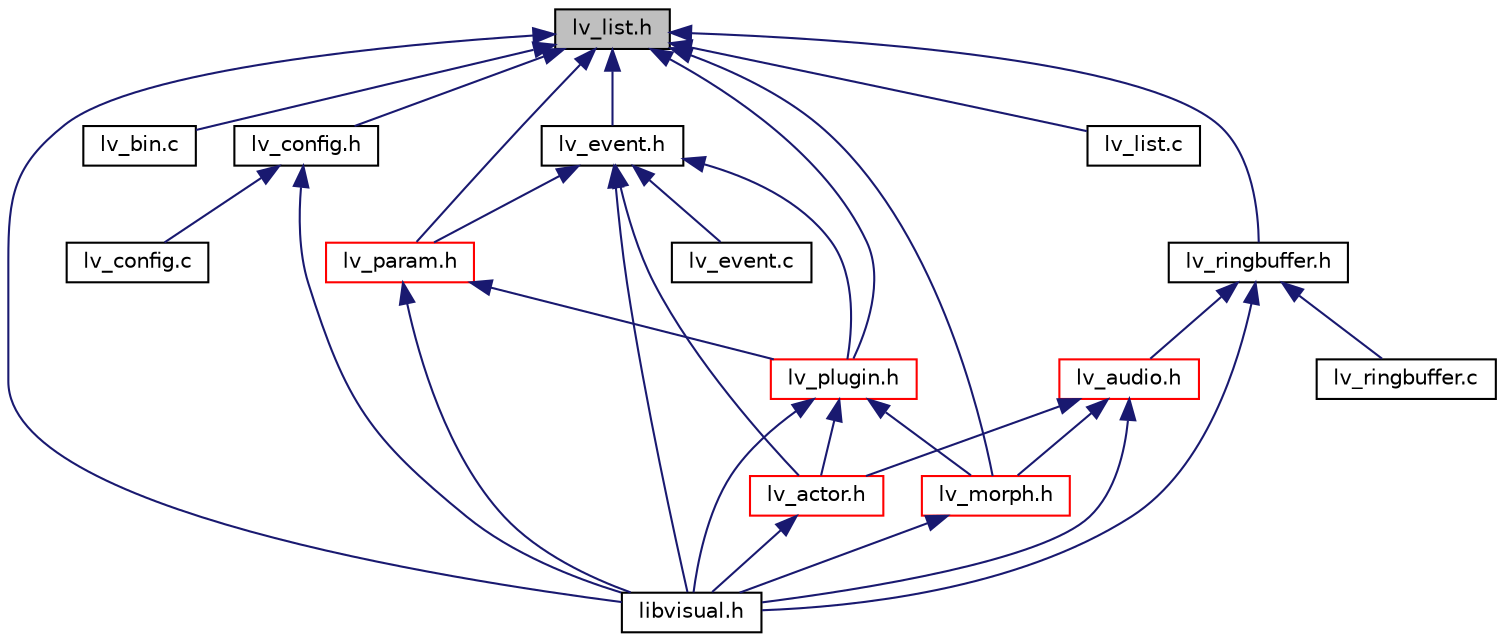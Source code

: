 digraph G
{
  edge [fontname="Helvetica",fontsize="10",labelfontname="Helvetica",labelfontsize="10"];
  node [fontname="Helvetica",fontsize="10",shape=record];
  Node1 [label="lv_list.h",height=0.2,width=0.4,color="black", fillcolor="grey75", style="filled" fontcolor="black"];
  Node1 -> Node2 [dir="back",color="midnightblue",fontsize="10",style="solid",fontname="Helvetica"];
  Node2 [label="libvisual.h",height=0.2,width=0.4,color="black", fillcolor="white", style="filled",URL="$libvisual_8h.html"];
  Node1 -> Node3 [dir="back",color="midnightblue",fontsize="10",style="solid",fontname="Helvetica"];
  Node3 [label="lv_bin.c",height=0.2,width=0.4,color="black", fillcolor="white", style="filled",URL="$lv__bin_8c.html"];
  Node1 -> Node4 [dir="back",color="midnightblue",fontsize="10",style="solid",fontname="Helvetica"];
  Node4 [label="lv_config.h",height=0.2,width=0.4,color="black", fillcolor="white", style="filled",URL="$lv__config_8h.html"];
  Node4 -> Node2 [dir="back",color="midnightblue",fontsize="10",style="solid",fontname="Helvetica"];
  Node4 -> Node5 [dir="back",color="midnightblue",fontsize="10",style="solid",fontname="Helvetica"];
  Node5 [label="lv_config.c",height=0.2,width=0.4,color="black", fillcolor="white", style="filled",URL="$lv__config_8c.html"];
  Node1 -> Node6 [dir="back",color="midnightblue",fontsize="10",style="solid",fontname="Helvetica"];
  Node6 [label="lv_event.h",height=0.2,width=0.4,color="black", fillcolor="white", style="filled",URL="$lv__event_8h.html"];
  Node6 -> Node2 [dir="back",color="midnightblue",fontsize="10",style="solid",fontname="Helvetica"];
  Node6 -> Node7 [dir="back",color="midnightblue",fontsize="10",style="solid",fontname="Helvetica"];
  Node7 [label="lv_actor.h",height=0.2,width=0.4,color="red", fillcolor="white", style="filled",URL="$lv__actor_8h.html"];
  Node7 -> Node2 [dir="back",color="midnightblue",fontsize="10",style="solid",fontname="Helvetica"];
  Node6 -> Node8 [dir="back",color="midnightblue",fontsize="10",style="solid",fontname="Helvetica"];
  Node8 [label="lv_event.c",height=0.2,width=0.4,color="black", fillcolor="white", style="filled",URL="$lv__event_8c.html"];
  Node6 -> Node9 [dir="back",color="midnightblue",fontsize="10",style="solid",fontname="Helvetica"];
  Node9 [label="lv_param.h",height=0.2,width=0.4,color="red", fillcolor="white", style="filled",URL="$lv__param_8h.html"];
  Node9 -> Node2 [dir="back",color="midnightblue",fontsize="10",style="solid",fontname="Helvetica"];
  Node9 -> Node10 [dir="back",color="midnightblue",fontsize="10",style="solid",fontname="Helvetica"];
  Node10 [label="lv_plugin.h",height=0.2,width=0.4,color="red", fillcolor="white", style="filled",URL="$lv__plugin_8h.html"];
  Node10 -> Node2 [dir="back",color="midnightblue",fontsize="10",style="solid",fontname="Helvetica"];
  Node10 -> Node7 [dir="back",color="midnightblue",fontsize="10",style="solid",fontname="Helvetica"];
  Node10 -> Node11 [dir="back",color="midnightblue",fontsize="10",style="solid",fontname="Helvetica"];
  Node11 [label="lv_morph.h",height=0.2,width=0.4,color="red", fillcolor="white", style="filled",URL="$lv__morph_8h.html"];
  Node11 -> Node2 [dir="back",color="midnightblue",fontsize="10",style="solid",fontname="Helvetica"];
  Node6 -> Node10 [dir="back",color="midnightblue",fontsize="10",style="solid",fontname="Helvetica"];
  Node1 -> Node9 [dir="back",color="midnightblue",fontsize="10",style="solid",fontname="Helvetica"];
  Node1 -> Node12 [dir="back",color="midnightblue",fontsize="10",style="solid",fontname="Helvetica"];
  Node12 [label="lv_list.c",height=0.2,width=0.4,color="black", fillcolor="white", style="filled",URL="$lv__list_8c.html"];
  Node1 -> Node11 [dir="back",color="midnightblue",fontsize="10",style="solid",fontname="Helvetica"];
  Node1 -> Node10 [dir="back",color="midnightblue",fontsize="10",style="solid",fontname="Helvetica"];
  Node1 -> Node13 [dir="back",color="midnightblue",fontsize="10",style="solid",fontname="Helvetica"];
  Node13 [label="lv_ringbuffer.h",height=0.2,width=0.4,color="black", fillcolor="white", style="filled",URL="$lv__ringbuffer_8h.html"];
  Node13 -> Node2 [dir="back",color="midnightblue",fontsize="10",style="solid",fontname="Helvetica"];
  Node13 -> Node14 [dir="back",color="midnightblue",fontsize="10",style="solid",fontname="Helvetica"];
  Node14 [label="lv_audio.h",height=0.2,width=0.4,color="red", fillcolor="white", style="filled",URL="$lv__audio_8h.html"];
  Node14 -> Node2 [dir="back",color="midnightblue",fontsize="10",style="solid",fontname="Helvetica"];
  Node14 -> Node7 [dir="back",color="midnightblue",fontsize="10",style="solid",fontname="Helvetica"];
  Node14 -> Node11 [dir="back",color="midnightblue",fontsize="10",style="solid",fontname="Helvetica"];
  Node13 -> Node15 [dir="back",color="midnightblue",fontsize="10",style="solid",fontname="Helvetica"];
  Node15 [label="lv_ringbuffer.c",height=0.2,width=0.4,color="black", fillcolor="white", style="filled",URL="$lv__ringbuffer_8c.html"];
}
